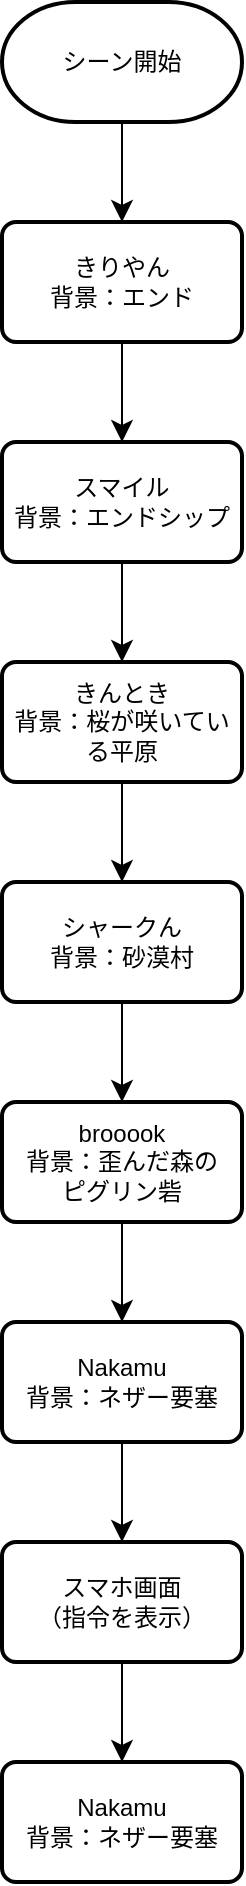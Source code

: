 <mxfile version="24.7.12">
  <diagram id="C5RBs43oDa-KdzZeNtuy" name="Page-1">
    <mxGraphModel dx="727" dy="606" grid="1" gridSize="10" guides="1" tooltips="1" connect="1" arrows="1" fold="1" page="1" pageScale="1" pageWidth="827" pageHeight="1169" math="0" shadow="0">
      <root>
        <mxCell id="WIyWlLk6GJQsqaUBKTNV-0" />
        <mxCell id="WIyWlLk6GJQsqaUBKTNV-1" parent="WIyWlLk6GJQsqaUBKTNV-0" />
        <mxCell id="BEpcDOSV5dcdy4L4CPcj-5" value="" style="edgeStyle=none;curved=1;rounded=0;orthogonalLoop=1;jettySize=auto;html=1;fontSize=12;startSize=8;endSize=8;" edge="1" parent="WIyWlLk6GJQsqaUBKTNV-1" source="BEpcDOSV5dcdy4L4CPcj-0" target="BEpcDOSV5dcdy4L4CPcj-4">
          <mxGeometry relative="1" as="geometry" />
        </mxCell>
        <mxCell id="BEpcDOSV5dcdy4L4CPcj-0" value="シーン開始" style="strokeWidth=2;html=1;shape=mxgraph.flowchart.terminator;whiteSpace=wrap;" vertex="1" parent="WIyWlLk6GJQsqaUBKTNV-1">
          <mxGeometry x="160" y="60" width="120" height="60" as="geometry" />
        </mxCell>
        <mxCell id="BEpcDOSV5dcdy4L4CPcj-7" value="" style="edgeStyle=none;curved=1;rounded=0;orthogonalLoop=1;jettySize=auto;html=1;fontSize=12;startSize=8;endSize=8;" edge="1" parent="WIyWlLk6GJQsqaUBKTNV-1" source="BEpcDOSV5dcdy4L4CPcj-4" target="BEpcDOSV5dcdy4L4CPcj-6">
          <mxGeometry relative="1" as="geometry" />
        </mxCell>
        <mxCell id="BEpcDOSV5dcdy4L4CPcj-4" value="きりやん&lt;div&gt;背景：エンド&lt;/div&gt;" style="rounded=1;whiteSpace=wrap;html=1;absoluteArcSize=1;arcSize=14;strokeWidth=2;" vertex="1" parent="WIyWlLk6GJQsqaUBKTNV-1">
          <mxGeometry x="160" y="170" width="120" height="60" as="geometry" />
        </mxCell>
        <mxCell id="BEpcDOSV5dcdy4L4CPcj-9" value="" style="edgeStyle=none;curved=1;rounded=0;orthogonalLoop=1;jettySize=auto;html=1;fontSize=12;startSize=8;endSize=8;" edge="1" parent="WIyWlLk6GJQsqaUBKTNV-1" source="BEpcDOSV5dcdy4L4CPcj-6" target="BEpcDOSV5dcdy4L4CPcj-8">
          <mxGeometry relative="1" as="geometry" />
        </mxCell>
        <mxCell id="BEpcDOSV5dcdy4L4CPcj-6" value="スマイル&lt;div&gt;背景：エンドシップ&lt;/div&gt;" style="rounded=1;whiteSpace=wrap;html=1;absoluteArcSize=1;arcSize=14;strokeWidth=2;" vertex="1" parent="WIyWlLk6GJQsqaUBKTNV-1">
          <mxGeometry x="160" y="280" width="120" height="60" as="geometry" />
        </mxCell>
        <mxCell id="BEpcDOSV5dcdy4L4CPcj-11" value="" style="edgeStyle=none;curved=1;rounded=0;orthogonalLoop=1;jettySize=auto;html=1;fontSize=12;startSize=8;endSize=8;" edge="1" parent="WIyWlLk6GJQsqaUBKTNV-1" source="BEpcDOSV5dcdy4L4CPcj-8" target="BEpcDOSV5dcdy4L4CPcj-10">
          <mxGeometry relative="1" as="geometry" />
        </mxCell>
        <mxCell id="BEpcDOSV5dcdy4L4CPcj-8" value="きんとき&lt;div&gt;背景：桜が咲いている平原&lt;/div&gt;" style="rounded=1;whiteSpace=wrap;html=1;absoluteArcSize=1;arcSize=14;strokeWidth=2;" vertex="1" parent="WIyWlLk6GJQsqaUBKTNV-1">
          <mxGeometry x="160" y="390" width="120" height="60" as="geometry" />
        </mxCell>
        <mxCell id="BEpcDOSV5dcdy4L4CPcj-13" value="" style="edgeStyle=none;curved=1;rounded=0;orthogonalLoop=1;jettySize=auto;html=1;fontSize=12;startSize=8;endSize=8;" edge="1" parent="WIyWlLk6GJQsqaUBKTNV-1" source="BEpcDOSV5dcdy4L4CPcj-10" target="BEpcDOSV5dcdy4L4CPcj-12">
          <mxGeometry relative="1" as="geometry" />
        </mxCell>
        <mxCell id="BEpcDOSV5dcdy4L4CPcj-10" value="シャークん&lt;div&gt;背景：砂漠村&lt;/div&gt;" style="rounded=1;whiteSpace=wrap;html=1;absoluteArcSize=1;arcSize=14;strokeWidth=2;" vertex="1" parent="WIyWlLk6GJQsqaUBKTNV-1">
          <mxGeometry x="160" y="500" width="120" height="60" as="geometry" />
        </mxCell>
        <mxCell id="BEpcDOSV5dcdy4L4CPcj-15" value="" style="edgeStyle=none;curved=1;rounded=0;orthogonalLoop=1;jettySize=auto;html=1;fontSize=12;startSize=8;endSize=8;" edge="1" parent="WIyWlLk6GJQsqaUBKTNV-1" source="BEpcDOSV5dcdy4L4CPcj-12" target="BEpcDOSV5dcdy4L4CPcj-14">
          <mxGeometry relative="1" as="geometry" />
        </mxCell>
        <mxCell id="BEpcDOSV5dcdy4L4CPcj-12" value="brooook&lt;div&gt;背景：歪んだ森の&lt;/div&gt;&lt;div&gt;ピグリン砦&lt;/div&gt;" style="rounded=1;whiteSpace=wrap;html=1;absoluteArcSize=1;arcSize=14;strokeWidth=2;" vertex="1" parent="WIyWlLk6GJQsqaUBKTNV-1">
          <mxGeometry x="160" y="610" width="120" height="60" as="geometry" />
        </mxCell>
        <mxCell id="BEpcDOSV5dcdy4L4CPcj-17" value="" style="edgeStyle=none;curved=1;rounded=0;orthogonalLoop=1;jettySize=auto;html=1;fontSize=12;startSize=8;endSize=8;" edge="1" parent="WIyWlLk6GJQsqaUBKTNV-1" source="BEpcDOSV5dcdy4L4CPcj-14" target="BEpcDOSV5dcdy4L4CPcj-16">
          <mxGeometry relative="1" as="geometry" />
        </mxCell>
        <mxCell id="BEpcDOSV5dcdy4L4CPcj-14" value="Nakamu&lt;div&gt;背景：ネザー要塞&lt;/div&gt;" style="rounded=1;whiteSpace=wrap;html=1;absoluteArcSize=1;arcSize=14;strokeWidth=2;" vertex="1" parent="WIyWlLk6GJQsqaUBKTNV-1">
          <mxGeometry x="160" y="720" width="120" height="60" as="geometry" />
        </mxCell>
        <mxCell id="BEpcDOSV5dcdy4L4CPcj-19" value="" style="edgeStyle=none;curved=1;rounded=0;orthogonalLoop=1;jettySize=auto;html=1;fontSize=12;startSize=8;endSize=8;" edge="1" parent="WIyWlLk6GJQsqaUBKTNV-1" source="BEpcDOSV5dcdy4L4CPcj-16" target="BEpcDOSV5dcdy4L4CPcj-18">
          <mxGeometry relative="1" as="geometry" />
        </mxCell>
        <mxCell id="BEpcDOSV5dcdy4L4CPcj-16" value="スマホ画面&lt;div&gt;（指令を表示）&lt;/div&gt;" style="rounded=1;whiteSpace=wrap;html=1;absoluteArcSize=1;arcSize=14;strokeWidth=2;" vertex="1" parent="WIyWlLk6GJQsqaUBKTNV-1">
          <mxGeometry x="160" y="830" width="120" height="60" as="geometry" />
        </mxCell>
        <mxCell id="BEpcDOSV5dcdy4L4CPcj-18" value="Nakamu&lt;div&gt;背景：ネザー要塞&lt;/div&gt;" style="rounded=1;whiteSpace=wrap;html=1;absoluteArcSize=1;arcSize=14;strokeWidth=2;" vertex="1" parent="WIyWlLk6GJQsqaUBKTNV-1">
          <mxGeometry x="160" y="940" width="120" height="60" as="geometry" />
        </mxCell>
      </root>
    </mxGraphModel>
  </diagram>
</mxfile>
